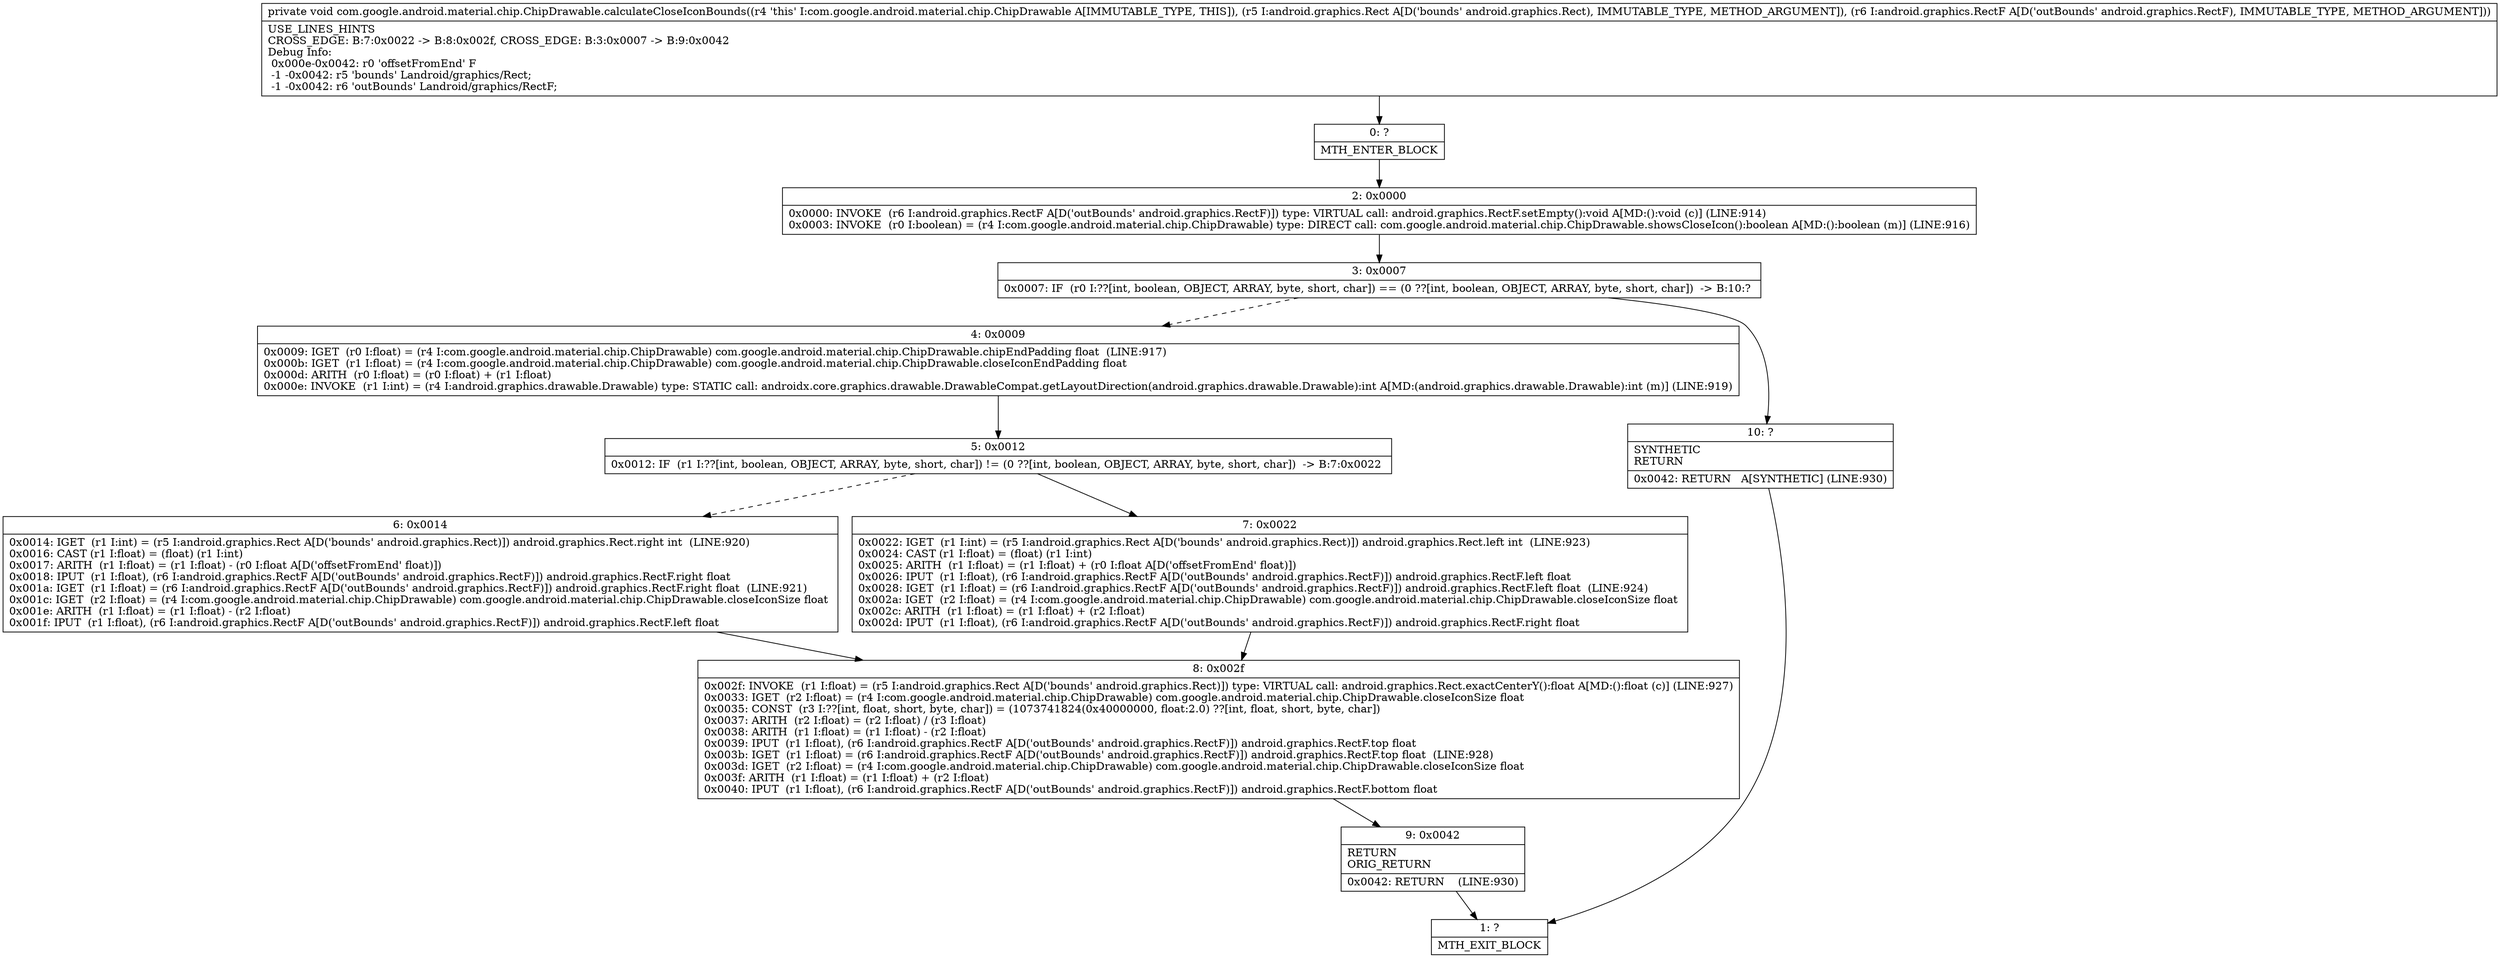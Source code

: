 digraph "CFG forcom.google.android.material.chip.ChipDrawable.calculateCloseIconBounds(Landroid\/graphics\/Rect;Landroid\/graphics\/RectF;)V" {
Node_0 [shape=record,label="{0\:\ ?|MTH_ENTER_BLOCK\l}"];
Node_2 [shape=record,label="{2\:\ 0x0000|0x0000: INVOKE  (r6 I:android.graphics.RectF A[D('outBounds' android.graphics.RectF)]) type: VIRTUAL call: android.graphics.RectF.setEmpty():void A[MD:():void (c)] (LINE:914)\l0x0003: INVOKE  (r0 I:boolean) = (r4 I:com.google.android.material.chip.ChipDrawable) type: DIRECT call: com.google.android.material.chip.ChipDrawable.showsCloseIcon():boolean A[MD:():boolean (m)] (LINE:916)\l}"];
Node_3 [shape=record,label="{3\:\ 0x0007|0x0007: IF  (r0 I:??[int, boolean, OBJECT, ARRAY, byte, short, char]) == (0 ??[int, boolean, OBJECT, ARRAY, byte, short, char])  \-\> B:10:? \l}"];
Node_4 [shape=record,label="{4\:\ 0x0009|0x0009: IGET  (r0 I:float) = (r4 I:com.google.android.material.chip.ChipDrawable) com.google.android.material.chip.ChipDrawable.chipEndPadding float  (LINE:917)\l0x000b: IGET  (r1 I:float) = (r4 I:com.google.android.material.chip.ChipDrawable) com.google.android.material.chip.ChipDrawable.closeIconEndPadding float \l0x000d: ARITH  (r0 I:float) = (r0 I:float) + (r1 I:float) \l0x000e: INVOKE  (r1 I:int) = (r4 I:android.graphics.drawable.Drawable) type: STATIC call: androidx.core.graphics.drawable.DrawableCompat.getLayoutDirection(android.graphics.drawable.Drawable):int A[MD:(android.graphics.drawable.Drawable):int (m)] (LINE:919)\l}"];
Node_5 [shape=record,label="{5\:\ 0x0012|0x0012: IF  (r1 I:??[int, boolean, OBJECT, ARRAY, byte, short, char]) != (0 ??[int, boolean, OBJECT, ARRAY, byte, short, char])  \-\> B:7:0x0022 \l}"];
Node_6 [shape=record,label="{6\:\ 0x0014|0x0014: IGET  (r1 I:int) = (r5 I:android.graphics.Rect A[D('bounds' android.graphics.Rect)]) android.graphics.Rect.right int  (LINE:920)\l0x0016: CAST (r1 I:float) = (float) (r1 I:int) \l0x0017: ARITH  (r1 I:float) = (r1 I:float) \- (r0 I:float A[D('offsetFromEnd' float)]) \l0x0018: IPUT  (r1 I:float), (r6 I:android.graphics.RectF A[D('outBounds' android.graphics.RectF)]) android.graphics.RectF.right float \l0x001a: IGET  (r1 I:float) = (r6 I:android.graphics.RectF A[D('outBounds' android.graphics.RectF)]) android.graphics.RectF.right float  (LINE:921)\l0x001c: IGET  (r2 I:float) = (r4 I:com.google.android.material.chip.ChipDrawable) com.google.android.material.chip.ChipDrawable.closeIconSize float \l0x001e: ARITH  (r1 I:float) = (r1 I:float) \- (r2 I:float) \l0x001f: IPUT  (r1 I:float), (r6 I:android.graphics.RectF A[D('outBounds' android.graphics.RectF)]) android.graphics.RectF.left float \l}"];
Node_8 [shape=record,label="{8\:\ 0x002f|0x002f: INVOKE  (r1 I:float) = (r5 I:android.graphics.Rect A[D('bounds' android.graphics.Rect)]) type: VIRTUAL call: android.graphics.Rect.exactCenterY():float A[MD:():float (c)] (LINE:927)\l0x0033: IGET  (r2 I:float) = (r4 I:com.google.android.material.chip.ChipDrawable) com.google.android.material.chip.ChipDrawable.closeIconSize float \l0x0035: CONST  (r3 I:??[int, float, short, byte, char]) = (1073741824(0x40000000, float:2.0) ??[int, float, short, byte, char]) \l0x0037: ARITH  (r2 I:float) = (r2 I:float) \/ (r3 I:float) \l0x0038: ARITH  (r1 I:float) = (r1 I:float) \- (r2 I:float) \l0x0039: IPUT  (r1 I:float), (r6 I:android.graphics.RectF A[D('outBounds' android.graphics.RectF)]) android.graphics.RectF.top float \l0x003b: IGET  (r1 I:float) = (r6 I:android.graphics.RectF A[D('outBounds' android.graphics.RectF)]) android.graphics.RectF.top float  (LINE:928)\l0x003d: IGET  (r2 I:float) = (r4 I:com.google.android.material.chip.ChipDrawable) com.google.android.material.chip.ChipDrawable.closeIconSize float \l0x003f: ARITH  (r1 I:float) = (r1 I:float) + (r2 I:float) \l0x0040: IPUT  (r1 I:float), (r6 I:android.graphics.RectF A[D('outBounds' android.graphics.RectF)]) android.graphics.RectF.bottom float \l}"];
Node_9 [shape=record,label="{9\:\ 0x0042|RETURN\lORIG_RETURN\l|0x0042: RETURN    (LINE:930)\l}"];
Node_1 [shape=record,label="{1\:\ ?|MTH_EXIT_BLOCK\l}"];
Node_7 [shape=record,label="{7\:\ 0x0022|0x0022: IGET  (r1 I:int) = (r5 I:android.graphics.Rect A[D('bounds' android.graphics.Rect)]) android.graphics.Rect.left int  (LINE:923)\l0x0024: CAST (r1 I:float) = (float) (r1 I:int) \l0x0025: ARITH  (r1 I:float) = (r1 I:float) + (r0 I:float A[D('offsetFromEnd' float)]) \l0x0026: IPUT  (r1 I:float), (r6 I:android.graphics.RectF A[D('outBounds' android.graphics.RectF)]) android.graphics.RectF.left float \l0x0028: IGET  (r1 I:float) = (r6 I:android.graphics.RectF A[D('outBounds' android.graphics.RectF)]) android.graphics.RectF.left float  (LINE:924)\l0x002a: IGET  (r2 I:float) = (r4 I:com.google.android.material.chip.ChipDrawable) com.google.android.material.chip.ChipDrawable.closeIconSize float \l0x002c: ARITH  (r1 I:float) = (r1 I:float) + (r2 I:float) \l0x002d: IPUT  (r1 I:float), (r6 I:android.graphics.RectF A[D('outBounds' android.graphics.RectF)]) android.graphics.RectF.right float \l}"];
Node_10 [shape=record,label="{10\:\ ?|SYNTHETIC\lRETURN\l|0x0042: RETURN   A[SYNTHETIC] (LINE:930)\l}"];
MethodNode[shape=record,label="{private void com.google.android.material.chip.ChipDrawable.calculateCloseIconBounds((r4 'this' I:com.google.android.material.chip.ChipDrawable A[IMMUTABLE_TYPE, THIS]), (r5 I:android.graphics.Rect A[D('bounds' android.graphics.Rect), IMMUTABLE_TYPE, METHOD_ARGUMENT]), (r6 I:android.graphics.RectF A[D('outBounds' android.graphics.RectF), IMMUTABLE_TYPE, METHOD_ARGUMENT]))  | USE_LINES_HINTS\lCROSS_EDGE: B:7:0x0022 \-\> B:8:0x002f, CROSS_EDGE: B:3:0x0007 \-\> B:9:0x0042\lDebug Info:\l  0x000e\-0x0042: r0 'offsetFromEnd' F\l  \-1 \-0x0042: r5 'bounds' Landroid\/graphics\/Rect;\l  \-1 \-0x0042: r6 'outBounds' Landroid\/graphics\/RectF;\l}"];
MethodNode -> Node_0;Node_0 -> Node_2;
Node_2 -> Node_3;
Node_3 -> Node_4[style=dashed];
Node_3 -> Node_10;
Node_4 -> Node_5;
Node_5 -> Node_6[style=dashed];
Node_5 -> Node_7;
Node_6 -> Node_8;
Node_8 -> Node_9;
Node_9 -> Node_1;
Node_7 -> Node_8;
Node_10 -> Node_1;
}

